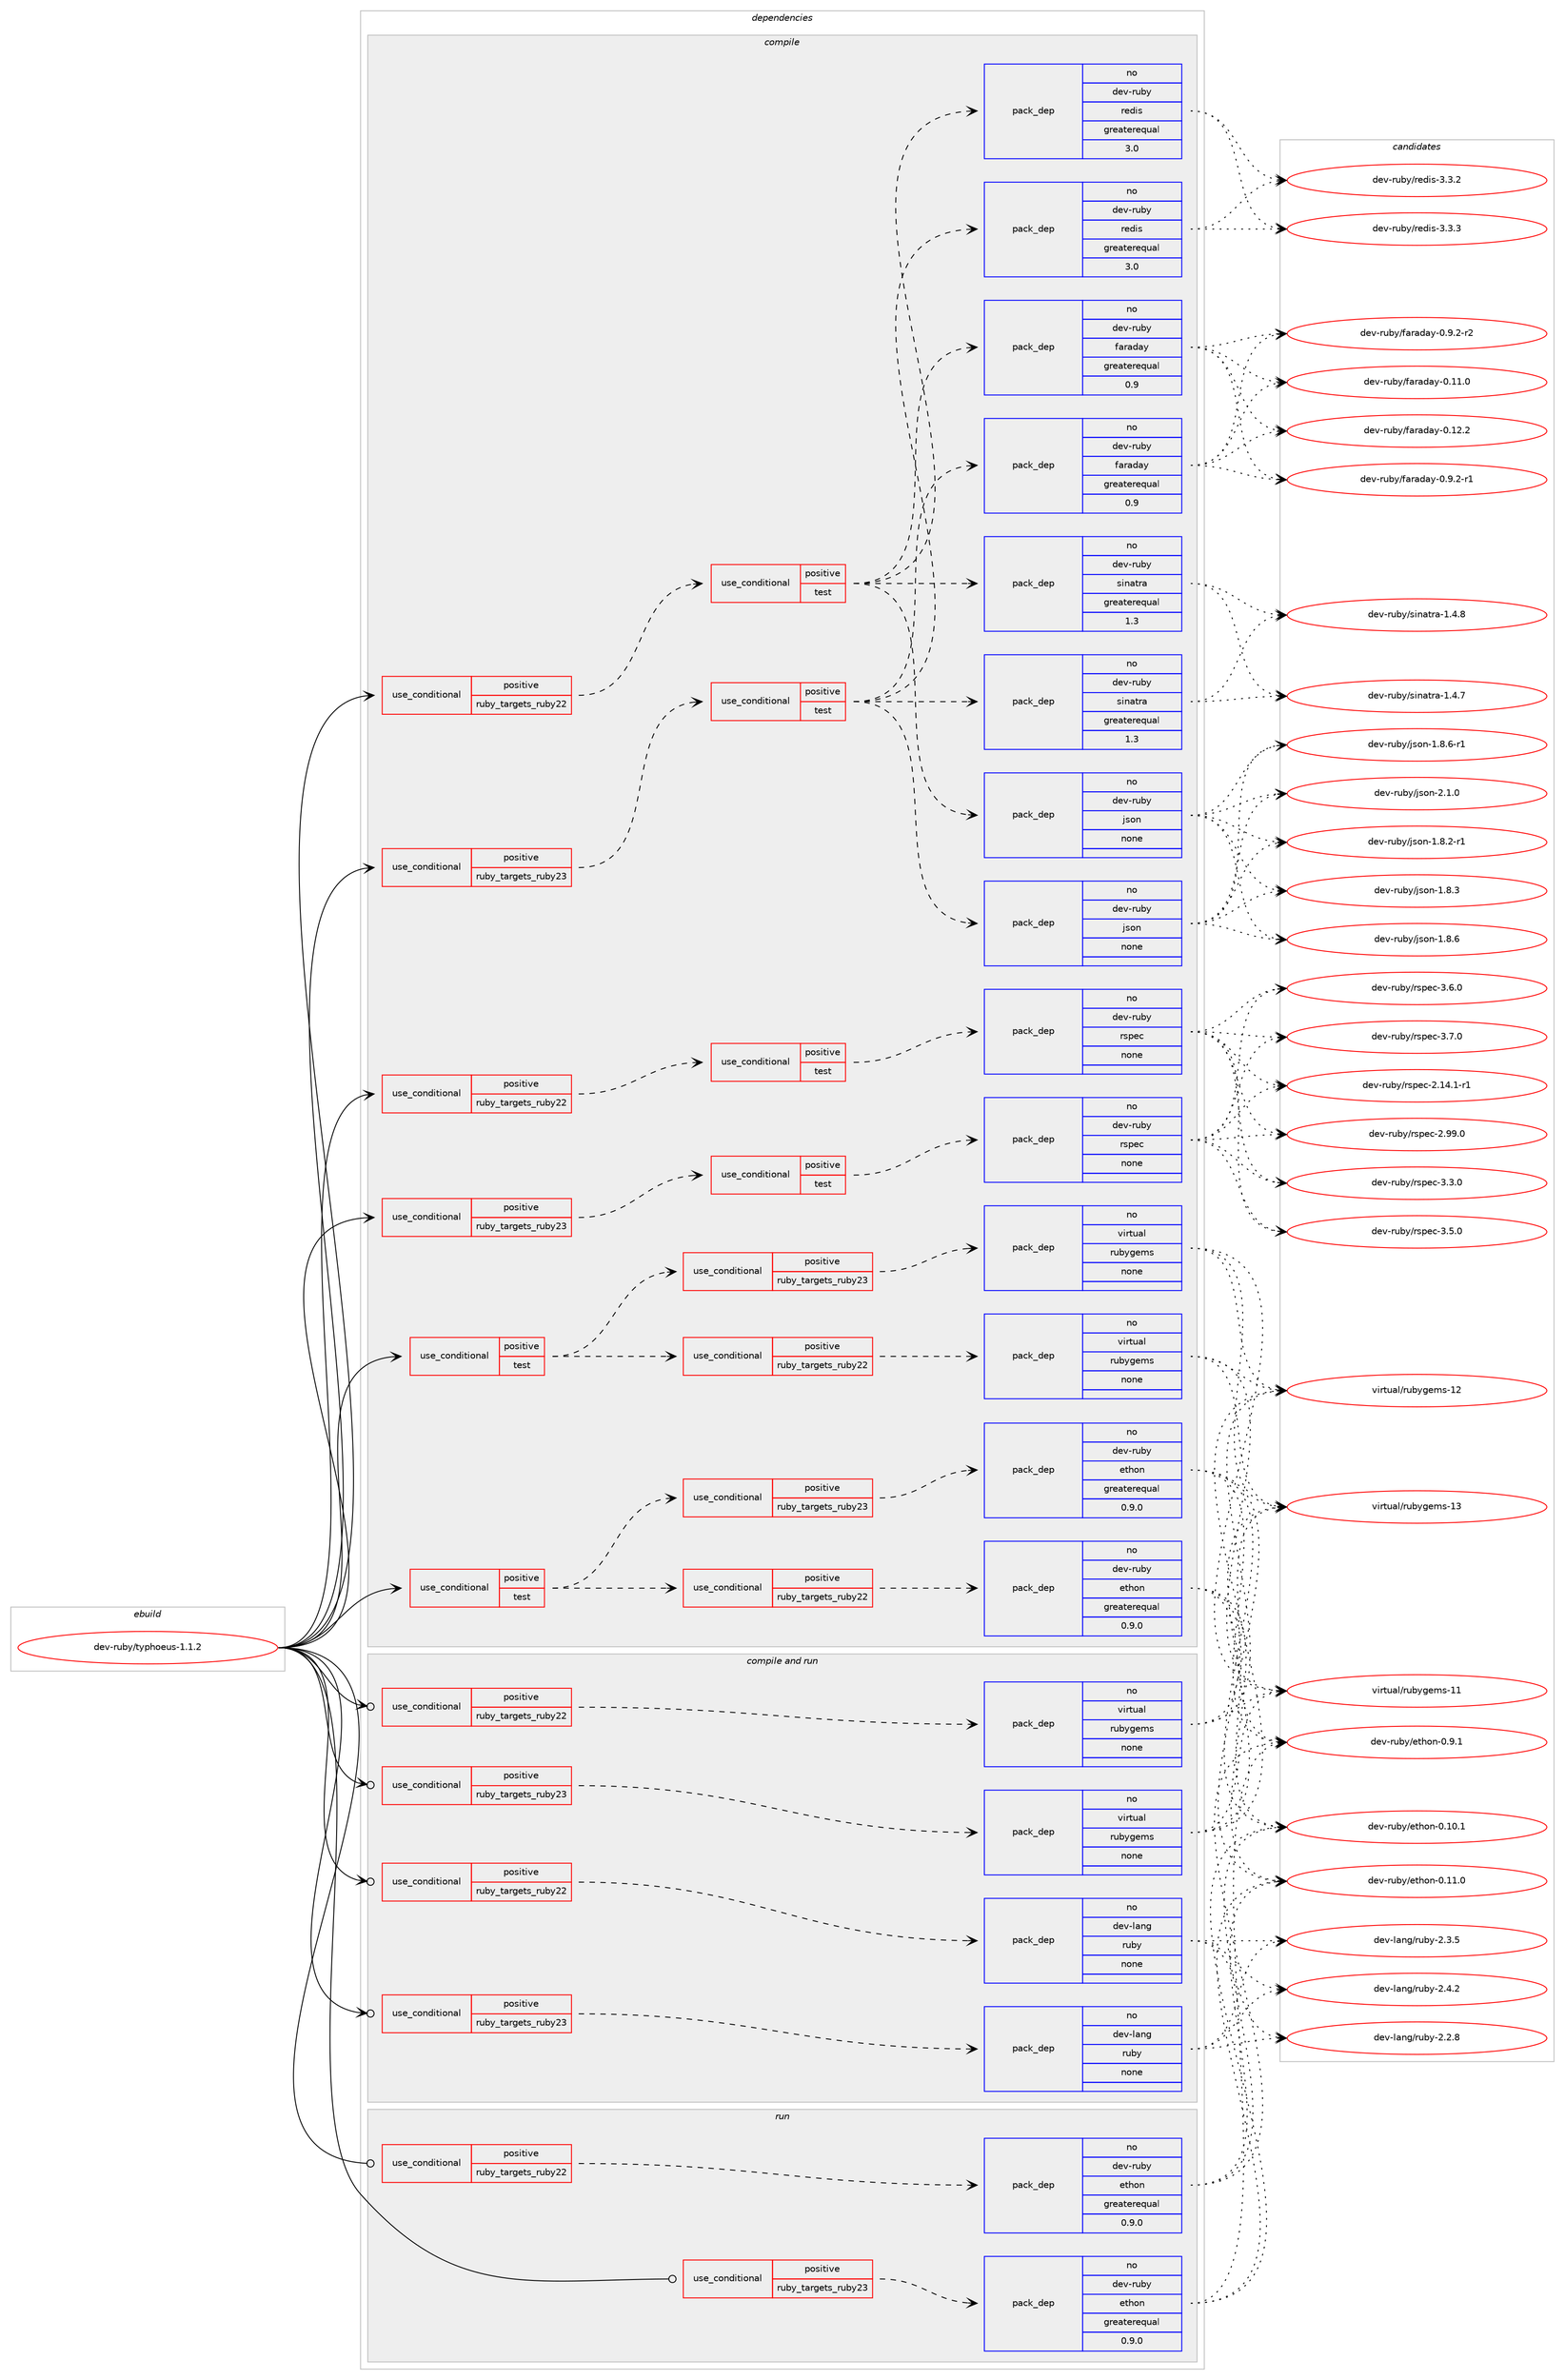 digraph prolog {

# *************
# Graph options
# *************

newrank=true;
concentrate=true;
compound=true;
graph [rankdir=LR,fontname=Helvetica,fontsize=10,ranksep=1.5];#, ranksep=2.5, nodesep=0.2];
edge  [arrowhead=vee];
node  [fontname=Helvetica,fontsize=10];

# **********
# The ebuild
# **********

subgraph cluster_leftcol {
color=gray;
rank=same;
label=<<i>ebuild</i>>;
id [label="dev-ruby/typhoeus-1.1.2", color=red, width=4, href="../dev-ruby/typhoeus-1.1.2.svg"];
}

# ****************
# The dependencies
# ****************

subgraph cluster_midcol {
color=gray;
label=<<i>dependencies</i>>;
subgraph cluster_compile {
fillcolor="#eeeeee";
style=filled;
label=<<i>compile</i>>;
subgraph cond75741 {
dependency276215 [label=<<TABLE BORDER="0" CELLBORDER="1" CELLSPACING="0" CELLPADDING="4"><TR><TD ROWSPAN="3" CELLPADDING="10">use_conditional</TD></TR><TR><TD>positive</TD></TR><TR><TD>ruby_targets_ruby22</TD></TR></TABLE>>, shape=none, color=red];
subgraph cond75742 {
dependency276216 [label=<<TABLE BORDER="0" CELLBORDER="1" CELLSPACING="0" CELLPADDING="4"><TR><TD ROWSPAN="3" CELLPADDING="10">use_conditional</TD></TR><TR><TD>positive</TD></TR><TR><TD>test</TD></TR></TABLE>>, shape=none, color=red];
subgraph pack196358 {
dependency276217 [label=<<TABLE BORDER="0" CELLBORDER="1" CELLSPACING="0" CELLPADDING="4" WIDTH="220"><TR><TD ROWSPAN="6" CELLPADDING="30">pack_dep</TD></TR><TR><TD WIDTH="110">no</TD></TR><TR><TD>dev-ruby</TD></TR><TR><TD>json</TD></TR><TR><TD>none</TD></TR><TR><TD></TD></TR></TABLE>>, shape=none, color=blue];
}
dependency276216:e -> dependency276217:w [weight=20,style="dashed",arrowhead="vee"];
subgraph pack196359 {
dependency276218 [label=<<TABLE BORDER="0" CELLBORDER="1" CELLSPACING="0" CELLPADDING="4" WIDTH="220"><TR><TD ROWSPAN="6" CELLPADDING="30">pack_dep</TD></TR><TR><TD WIDTH="110">no</TD></TR><TR><TD>dev-ruby</TD></TR><TR><TD>faraday</TD></TR><TR><TD>greaterequal</TD></TR><TR><TD>0.9</TD></TR></TABLE>>, shape=none, color=blue];
}
dependency276216:e -> dependency276218:w [weight=20,style="dashed",arrowhead="vee"];
subgraph pack196360 {
dependency276219 [label=<<TABLE BORDER="0" CELLBORDER="1" CELLSPACING="0" CELLPADDING="4" WIDTH="220"><TR><TD ROWSPAN="6" CELLPADDING="30">pack_dep</TD></TR><TR><TD WIDTH="110">no</TD></TR><TR><TD>dev-ruby</TD></TR><TR><TD>sinatra</TD></TR><TR><TD>greaterequal</TD></TR><TR><TD>1.3</TD></TR></TABLE>>, shape=none, color=blue];
}
dependency276216:e -> dependency276219:w [weight=20,style="dashed",arrowhead="vee"];
subgraph pack196361 {
dependency276220 [label=<<TABLE BORDER="0" CELLBORDER="1" CELLSPACING="0" CELLPADDING="4" WIDTH="220"><TR><TD ROWSPAN="6" CELLPADDING="30">pack_dep</TD></TR><TR><TD WIDTH="110">no</TD></TR><TR><TD>dev-ruby</TD></TR><TR><TD>redis</TD></TR><TR><TD>greaterequal</TD></TR><TR><TD>3.0</TD></TR></TABLE>>, shape=none, color=blue];
}
dependency276216:e -> dependency276220:w [weight=20,style="dashed",arrowhead="vee"];
}
dependency276215:e -> dependency276216:w [weight=20,style="dashed",arrowhead="vee"];
}
id:e -> dependency276215:w [weight=20,style="solid",arrowhead="vee"];
subgraph cond75743 {
dependency276221 [label=<<TABLE BORDER="0" CELLBORDER="1" CELLSPACING="0" CELLPADDING="4"><TR><TD ROWSPAN="3" CELLPADDING="10">use_conditional</TD></TR><TR><TD>positive</TD></TR><TR><TD>ruby_targets_ruby22</TD></TR></TABLE>>, shape=none, color=red];
subgraph cond75744 {
dependency276222 [label=<<TABLE BORDER="0" CELLBORDER="1" CELLSPACING="0" CELLPADDING="4"><TR><TD ROWSPAN="3" CELLPADDING="10">use_conditional</TD></TR><TR><TD>positive</TD></TR><TR><TD>test</TD></TR></TABLE>>, shape=none, color=red];
subgraph pack196362 {
dependency276223 [label=<<TABLE BORDER="0" CELLBORDER="1" CELLSPACING="0" CELLPADDING="4" WIDTH="220"><TR><TD ROWSPAN="6" CELLPADDING="30">pack_dep</TD></TR><TR><TD WIDTH="110">no</TD></TR><TR><TD>dev-ruby</TD></TR><TR><TD>rspec</TD></TR><TR><TD>none</TD></TR><TR><TD></TD></TR></TABLE>>, shape=none, color=blue];
}
dependency276222:e -> dependency276223:w [weight=20,style="dashed",arrowhead="vee"];
}
dependency276221:e -> dependency276222:w [weight=20,style="dashed",arrowhead="vee"];
}
id:e -> dependency276221:w [weight=20,style="solid",arrowhead="vee"];
subgraph cond75745 {
dependency276224 [label=<<TABLE BORDER="0" CELLBORDER="1" CELLSPACING="0" CELLPADDING="4"><TR><TD ROWSPAN="3" CELLPADDING="10">use_conditional</TD></TR><TR><TD>positive</TD></TR><TR><TD>ruby_targets_ruby23</TD></TR></TABLE>>, shape=none, color=red];
subgraph cond75746 {
dependency276225 [label=<<TABLE BORDER="0" CELLBORDER="1" CELLSPACING="0" CELLPADDING="4"><TR><TD ROWSPAN="3" CELLPADDING="10">use_conditional</TD></TR><TR><TD>positive</TD></TR><TR><TD>test</TD></TR></TABLE>>, shape=none, color=red];
subgraph pack196363 {
dependency276226 [label=<<TABLE BORDER="0" CELLBORDER="1" CELLSPACING="0" CELLPADDING="4" WIDTH="220"><TR><TD ROWSPAN="6" CELLPADDING="30">pack_dep</TD></TR><TR><TD WIDTH="110">no</TD></TR><TR><TD>dev-ruby</TD></TR><TR><TD>json</TD></TR><TR><TD>none</TD></TR><TR><TD></TD></TR></TABLE>>, shape=none, color=blue];
}
dependency276225:e -> dependency276226:w [weight=20,style="dashed",arrowhead="vee"];
subgraph pack196364 {
dependency276227 [label=<<TABLE BORDER="0" CELLBORDER="1" CELLSPACING="0" CELLPADDING="4" WIDTH="220"><TR><TD ROWSPAN="6" CELLPADDING="30">pack_dep</TD></TR><TR><TD WIDTH="110">no</TD></TR><TR><TD>dev-ruby</TD></TR><TR><TD>faraday</TD></TR><TR><TD>greaterequal</TD></TR><TR><TD>0.9</TD></TR></TABLE>>, shape=none, color=blue];
}
dependency276225:e -> dependency276227:w [weight=20,style="dashed",arrowhead="vee"];
subgraph pack196365 {
dependency276228 [label=<<TABLE BORDER="0" CELLBORDER="1" CELLSPACING="0" CELLPADDING="4" WIDTH="220"><TR><TD ROWSPAN="6" CELLPADDING="30">pack_dep</TD></TR><TR><TD WIDTH="110">no</TD></TR><TR><TD>dev-ruby</TD></TR><TR><TD>sinatra</TD></TR><TR><TD>greaterequal</TD></TR><TR><TD>1.3</TD></TR></TABLE>>, shape=none, color=blue];
}
dependency276225:e -> dependency276228:w [weight=20,style="dashed",arrowhead="vee"];
subgraph pack196366 {
dependency276229 [label=<<TABLE BORDER="0" CELLBORDER="1" CELLSPACING="0" CELLPADDING="4" WIDTH="220"><TR><TD ROWSPAN="6" CELLPADDING="30">pack_dep</TD></TR><TR><TD WIDTH="110">no</TD></TR><TR><TD>dev-ruby</TD></TR><TR><TD>redis</TD></TR><TR><TD>greaterequal</TD></TR><TR><TD>3.0</TD></TR></TABLE>>, shape=none, color=blue];
}
dependency276225:e -> dependency276229:w [weight=20,style="dashed",arrowhead="vee"];
}
dependency276224:e -> dependency276225:w [weight=20,style="dashed",arrowhead="vee"];
}
id:e -> dependency276224:w [weight=20,style="solid",arrowhead="vee"];
subgraph cond75747 {
dependency276230 [label=<<TABLE BORDER="0" CELLBORDER="1" CELLSPACING="0" CELLPADDING="4"><TR><TD ROWSPAN="3" CELLPADDING="10">use_conditional</TD></TR><TR><TD>positive</TD></TR><TR><TD>ruby_targets_ruby23</TD></TR></TABLE>>, shape=none, color=red];
subgraph cond75748 {
dependency276231 [label=<<TABLE BORDER="0" CELLBORDER="1" CELLSPACING="0" CELLPADDING="4"><TR><TD ROWSPAN="3" CELLPADDING="10">use_conditional</TD></TR><TR><TD>positive</TD></TR><TR><TD>test</TD></TR></TABLE>>, shape=none, color=red];
subgraph pack196367 {
dependency276232 [label=<<TABLE BORDER="0" CELLBORDER="1" CELLSPACING="0" CELLPADDING="4" WIDTH="220"><TR><TD ROWSPAN="6" CELLPADDING="30">pack_dep</TD></TR><TR><TD WIDTH="110">no</TD></TR><TR><TD>dev-ruby</TD></TR><TR><TD>rspec</TD></TR><TR><TD>none</TD></TR><TR><TD></TD></TR></TABLE>>, shape=none, color=blue];
}
dependency276231:e -> dependency276232:w [weight=20,style="dashed",arrowhead="vee"];
}
dependency276230:e -> dependency276231:w [weight=20,style="dashed",arrowhead="vee"];
}
id:e -> dependency276230:w [weight=20,style="solid",arrowhead="vee"];
subgraph cond75749 {
dependency276233 [label=<<TABLE BORDER="0" CELLBORDER="1" CELLSPACING="0" CELLPADDING="4"><TR><TD ROWSPAN="3" CELLPADDING="10">use_conditional</TD></TR><TR><TD>positive</TD></TR><TR><TD>test</TD></TR></TABLE>>, shape=none, color=red];
subgraph cond75750 {
dependency276234 [label=<<TABLE BORDER="0" CELLBORDER="1" CELLSPACING="0" CELLPADDING="4"><TR><TD ROWSPAN="3" CELLPADDING="10">use_conditional</TD></TR><TR><TD>positive</TD></TR><TR><TD>ruby_targets_ruby22</TD></TR></TABLE>>, shape=none, color=red];
subgraph pack196368 {
dependency276235 [label=<<TABLE BORDER="0" CELLBORDER="1" CELLSPACING="0" CELLPADDING="4" WIDTH="220"><TR><TD ROWSPAN="6" CELLPADDING="30">pack_dep</TD></TR><TR><TD WIDTH="110">no</TD></TR><TR><TD>dev-ruby</TD></TR><TR><TD>ethon</TD></TR><TR><TD>greaterequal</TD></TR><TR><TD>0.9.0</TD></TR></TABLE>>, shape=none, color=blue];
}
dependency276234:e -> dependency276235:w [weight=20,style="dashed",arrowhead="vee"];
}
dependency276233:e -> dependency276234:w [weight=20,style="dashed",arrowhead="vee"];
subgraph cond75751 {
dependency276236 [label=<<TABLE BORDER="0" CELLBORDER="1" CELLSPACING="0" CELLPADDING="4"><TR><TD ROWSPAN="3" CELLPADDING="10">use_conditional</TD></TR><TR><TD>positive</TD></TR><TR><TD>ruby_targets_ruby23</TD></TR></TABLE>>, shape=none, color=red];
subgraph pack196369 {
dependency276237 [label=<<TABLE BORDER="0" CELLBORDER="1" CELLSPACING="0" CELLPADDING="4" WIDTH="220"><TR><TD ROWSPAN="6" CELLPADDING="30">pack_dep</TD></TR><TR><TD WIDTH="110">no</TD></TR><TR><TD>dev-ruby</TD></TR><TR><TD>ethon</TD></TR><TR><TD>greaterequal</TD></TR><TR><TD>0.9.0</TD></TR></TABLE>>, shape=none, color=blue];
}
dependency276236:e -> dependency276237:w [weight=20,style="dashed",arrowhead="vee"];
}
dependency276233:e -> dependency276236:w [weight=20,style="dashed",arrowhead="vee"];
}
id:e -> dependency276233:w [weight=20,style="solid",arrowhead="vee"];
subgraph cond75752 {
dependency276238 [label=<<TABLE BORDER="0" CELLBORDER="1" CELLSPACING="0" CELLPADDING="4"><TR><TD ROWSPAN="3" CELLPADDING="10">use_conditional</TD></TR><TR><TD>positive</TD></TR><TR><TD>test</TD></TR></TABLE>>, shape=none, color=red];
subgraph cond75753 {
dependency276239 [label=<<TABLE BORDER="0" CELLBORDER="1" CELLSPACING="0" CELLPADDING="4"><TR><TD ROWSPAN="3" CELLPADDING="10">use_conditional</TD></TR><TR><TD>positive</TD></TR><TR><TD>ruby_targets_ruby22</TD></TR></TABLE>>, shape=none, color=red];
subgraph pack196370 {
dependency276240 [label=<<TABLE BORDER="0" CELLBORDER="1" CELLSPACING="0" CELLPADDING="4" WIDTH="220"><TR><TD ROWSPAN="6" CELLPADDING="30">pack_dep</TD></TR><TR><TD WIDTH="110">no</TD></TR><TR><TD>virtual</TD></TR><TR><TD>rubygems</TD></TR><TR><TD>none</TD></TR><TR><TD></TD></TR></TABLE>>, shape=none, color=blue];
}
dependency276239:e -> dependency276240:w [weight=20,style="dashed",arrowhead="vee"];
}
dependency276238:e -> dependency276239:w [weight=20,style="dashed",arrowhead="vee"];
subgraph cond75754 {
dependency276241 [label=<<TABLE BORDER="0" CELLBORDER="1" CELLSPACING="0" CELLPADDING="4"><TR><TD ROWSPAN="3" CELLPADDING="10">use_conditional</TD></TR><TR><TD>positive</TD></TR><TR><TD>ruby_targets_ruby23</TD></TR></TABLE>>, shape=none, color=red];
subgraph pack196371 {
dependency276242 [label=<<TABLE BORDER="0" CELLBORDER="1" CELLSPACING="0" CELLPADDING="4" WIDTH="220"><TR><TD ROWSPAN="6" CELLPADDING="30">pack_dep</TD></TR><TR><TD WIDTH="110">no</TD></TR><TR><TD>virtual</TD></TR><TR><TD>rubygems</TD></TR><TR><TD>none</TD></TR><TR><TD></TD></TR></TABLE>>, shape=none, color=blue];
}
dependency276241:e -> dependency276242:w [weight=20,style="dashed",arrowhead="vee"];
}
dependency276238:e -> dependency276241:w [weight=20,style="dashed",arrowhead="vee"];
}
id:e -> dependency276238:w [weight=20,style="solid",arrowhead="vee"];
}
subgraph cluster_compileandrun {
fillcolor="#eeeeee";
style=filled;
label=<<i>compile and run</i>>;
subgraph cond75755 {
dependency276243 [label=<<TABLE BORDER="0" CELLBORDER="1" CELLSPACING="0" CELLPADDING="4"><TR><TD ROWSPAN="3" CELLPADDING="10">use_conditional</TD></TR><TR><TD>positive</TD></TR><TR><TD>ruby_targets_ruby22</TD></TR></TABLE>>, shape=none, color=red];
subgraph pack196372 {
dependency276244 [label=<<TABLE BORDER="0" CELLBORDER="1" CELLSPACING="0" CELLPADDING="4" WIDTH="220"><TR><TD ROWSPAN="6" CELLPADDING="30">pack_dep</TD></TR><TR><TD WIDTH="110">no</TD></TR><TR><TD>dev-lang</TD></TR><TR><TD>ruby</TD></TR><TR><TD>none</TD></TR><TR><TD></TD></TR></TABLE>>, shape=none, color=blue];
}
dependency276243:e -> dependency276244:w [weight=20,style="dashed",arrowhead="vee"];
}
id:e -> dependency276243:w [weight=20,style="solid",arrowhead="odotvee"];
subgraph cond75756 {
dependency276245 [label=<<TABLE BORDER="0" CELLBORDER="1" CELLSPACING="0" CELLPADDING="4"><TR><TD ROWSPAN="3" CELLPADDING="10">use_conditional</TD></TR><TR><TD>positive</TD></TR><TR><TD>ruby_targets_ruby22</TD></TR></TABLE>>, shape=none, color=red];
subgraph pack196373 {
dependency276246 [label=<<TABLE BORDER="0" CELLBORDER="1" CELLSPACING="0" CELLPADDING="4" WIDTH="220"><TR><TD ROWSPAN="6" CELLPADDING="30">pack_dep</TD></TR><TR><TD WIDTH="110">no</TD></TR><TR><TD>virtual</TD></TR><TR><TD>rubygems</TD></TR><TR><TD>none</TD></TR><TR><TD></TD></TR></TABLE>>, shape=none, color=blue];
}
dependency276245:e -> dependency276246:w [weight=20,style="dashed",arrowhead="vee"];
}
id:e -> dependency276245:w [weight=20,style="solid",arrowhead="odotvee"];
subgraph cond75757 {
dependency276247 [label=<<TABLE BORDER="0" CELLBORDER="1" CELLSPACING="0" CELLPADDING="4"><TR><TD ROWSPAN="3" CELLPADDING="10">use_conditional</TD></TR><TR><TD>positive</TD></TR><TR><TD>ruby_targets_ruby23</TD></TR></TABLE>>, shape=none, color=red];
subgraph pack196374 {
dependency276248 [label=<<TABLE BORDER="0" CELLBORDER="1" CELLSPACING="0" CELLPADDING="4" WIDTH="220"><TR><TD ROWSPAN="6" CELLPADDING="30">pack_dep</TD></TR><TR><TD WIDTH="110">no</TD></TR><TR><TD>dev-lang</TD></TR><TR><TD>ruby</TD></TR><TR><TD>none</TD></TR><TR><TD></TD></TR></TABLE>>, shape=none, color=blue];
}
dependency276247:e -> dependency276248:w [weight=20,style="dashed",arrowhead="vee"];
}
id:e -> dependency276247:w [weight=20,style="solid",arrowhead="odotvee"];
subgraph cond75758 {
dependency276249 [label=<<TABLE BORDER="0" CELLBORDER="1" CELLSPACING="0" CELLPADDING="4"><TR><TD ROWSPAN="3" CELLPADDING="10">use_conditional</TD></TR><TR><TD>positive</TD></TR><TR><TD>ruby_targets_ruby23</TD></TR></TABLE>>, shape=none, color=red];
subgraph pack196375 {
dependency276250 [label=<<TABLE BORDER="0" CELLBORDER="1" CELLSPACING="0" CELLPADDING="4" WIDTH="220"><TR><TD ROWSPAN="6" CELLPADDING="30">pack_dep</TD></TR><TR><TD WIDTH="110">no</TD></TR><TR><TD>virtual</TD></TR><TR><TD>rubygems</TD></TR><TR><TD>none</TD></TR><TR><TD></TD></TR></TABLE>>, shape=none, color=blue];
}
dependency276249:e -> dependency276250:w [weight=20,style="dashed",arrowhead="vee"];
}
id:e -> dependency276249:w [weight=20,style="solid",arrowhead="odotvee"];
}
subgraph cluster_run {
fillcolor="#eeeeee";
style=filled;
label=<<i>run</i>>;
subgraph cond75759 {
dependency276251 [label=<<TABLE BORDER="0" CELLBORDER="1" CELLSPACING="0" CELLPADDING="4"><TR><TD ROWSPAN="3" CELLPADDING="10">use_conditional</TD></TR><TR><TD>positive</TD></TR><TR><TD>ruby_targets_ruby22</TD></TR></TABLE>>, shape=none, color=red];
subgraph pack196376 {
dependency276252 [label=<<TABLE BORDER="0" CELLBORDER="1" CELLSPACING="0" CELLPADDING="4" WIDTH="220"><TR><TD ROWSPAN="6" CELLPADDING="30">pack_dep</TD></TR><TR><TD WIDTH="110">no</TD></TR><TR><TD>dev-ruby</TD></TR><TR><TD>ethon</TD></TR><TR><TD>greaterequal</TD></TR><TR><TD>0.9.0</TD></TR></TABLE>>, shape=none, color=blue];
}
dependency276251:e -> dependency276252:w [weight=20,style="dashed",arrowhead="vee"];
}
id:e -> dependency276251:w [weight=20,style="solid",arrowhead="odot"];
subgraph cond75760 {
dependency276253 [label=<<TABLE BORDER="0" CELLBORDER="1" CELLSPACING="0" CELLPADDING="4"><TR><TD ROWSPAN="3" CELLPADDING="10">use_conditional</TD></TR><TR><TD>positive</TD></TR><TR><TD>ruby_targets_ruby23</TD></TR></TABLE>>, shape=none, color=red];
subgraph pack196377 {
dependency276254 [label=<<TABLE BORDER="0" CELLBORDER="1" CELLSPACING="0" CELLPADDING="4" WIDTH="220"><TR><TD ROWSPAN="6" CELLPADDING="30">pack_dep</TD></TR><TR><TD WIDTH="110">no</TD></TR><TR><TD>dev-ruby</TD></TR><TR><TD>ethon</TD></TR><TR><TD>greaterequal</TD></TR><TR><TD>0.9.0</TD></TR></TABLE>>, shape=none, color=blue];
}
dependency276253:e -> dependency276254:w [weight=20,style="dashed",arrowhead="vee"];
}
id:e -> dependency276253:w [weight=20,style="solid",arrowhead="odot"];
}
}

# **************
# The candidates
# **************

subgraph cluster_choices {
rank=same;
color=gray;
label=<<i>candidates</i>>;

subgraph choice196358 {
color=black;
nodesep=1;
choice1001011184511411798121471061151111104549465646504511449 [label="dev-ruby/json-1.8.2-r1", color=red, width=4,href="../dev-ruby/json-1.8.2-r1.svg"];
choice100101118451141179812147106115111110454946564651 [label="dev-ruby/json-1.8.3", color=red, width=4,href="../dev-ruby/json-1.8.3.svg"];
choice100101118451141179812147106115111110454946564654 [label="dev-ruby/json-1.8.6", color=red, width=4,href="../dev-ruby/json-1.8.6.svg"];
choice1001011184511411798121471061151111104549465646544511449 [label="dev-ruby/json-1.8.6-r1", color=red, width=4,href="../dev-ruby/json-1.8.6-r1.svg"];
choice100101118451141179812147106115111110455046494648 [label="dev-ruby/json-2.1.0", color=red, width=4,href="../dev-ruby/json-2.1.0.svg"];
dependency276217:e -> choice1001011184511411798121471061151111104549465646504511449:w [style=dotted,weight="100"];
dependency276217:e -> choice100101118451141179812147106115111110454946564651:w [style=dotted,weight="100"];
dependency276217:e -> choice100101118451141179812147106115111110454946564654:w [style=dotted,weight="100"];
dependency276217:e -> choice1001011184511411798121471061151111104549465646544511449:w [style=dotted,weight="100"];
dependency276217:e -> choice100101118451141179812147106115111110455046494648:w [style=dotted,weight="100"];
}
subgraph choice196359 {
color=black;
nodesep=1;
choice10010111845114117981214710297114971009712145484649494648 [label="dev-ruby/faraday-0.11.0", color=red, width=4,href="../dev-ruby/faraday-0.11.0.svg"];
choice10010111845114117981214710297114971009712145484649504650 [label="dev-ruby/faraday-0.12.2", color=red, width=4,href="../dev-ruby/faraday-0.12.2.svg"];
choice1001011184511411798121471029711497100971214548465746504511449 [label="dev-ruby/faraday-0.9.2-r1", color=red, width=4,href="../dev-ruby/faraday-0.9.2-r1.svg"];
choice1001011184511411798121471029711497100971214548465746504511450 [label="dev-ruby/faraday-0.9.2-r2", color=red, width=4,href="../dev-ruby/faraday-0.9.2-r2.svg"];
dependency276218:e -> choice10010111845114117981214710297114971009712145484649494648:w [style=dotted,weight="100"];
dependency276218:e -> choice10010111845114117981214710297114971009712145484649504650:w [style=dotted,weight="100"];
dependency276218:e -> choice1001011184511411798121471029711497100971214548465746504511449:w [style=dotted,weight="100"];
dependency276218:e -> choice1001011184511411798121471029711497100971214548465746504511450:w [style=dotted,weight="100"];
}
subgraph choice196360 {
color=black;
nodesep=1;
choice1001011184511411798121471151051109711611497454946524655 [label="dev-ruby/sinatra-1.4.7", color=red, width=4,href="../dev-ruby/sinatra-1.4.7.svg"];
choice1001011184511411798121471151051109711611497454946524656 [label="dev-ruby/sinatra-1.4.8", color=red, width=4,href="../dev-ruby/sinatra-1.4.8.svg"];
dependency276219:e -> choice1001011184511411798121471151051109711611497454946524655:w [style=dotted,weight="100"];
dependency276219:e -> choice1001011184511411798121471151051109711611497454946524656:w [style=dotted,weight="100"];
}
subgraph choice196361 {
color=black;
nodesep=1;
choice100101118451141179812147114101100105115455146514650 [label="dev-ruby/redis-3.3.2", color=red, width=4,href="../dev-ruby/redis-3.3.2.svg"];
choice100101118451141179812147114101100105115455146514651 [label="dev-ruby/redis-3.3.3", color=red, width=4,href="../dev-ruby/redis-3.3.3.svg"];
dependency276220:e -> choice100101118451141179812147114101100105115455146514650:w [style=dotted,weight="100"];
dependency276220:e -> choice100101118451141179812147114101100105115455146514651:w [style=dotted,weight="100"];
}
subgraph choice196362 {
color=black;
nodesep=1;
choice10010111845114117981214711411511210199455046495246494511449 [label="dev-ruby/rspec-2.14.1-r1", color=red, width=4,href="../dev-ruby/rspec-2.14.1-r1.svg"];
choice1001011184511411798121471141151121019945504657574648 [label="dev-ruby/rspec-2.99.0", color=red, width=4,href="../dev-ruby/rspec-2.99.0.svg"];
choice10010111845114117981214711411511210199455146514648 [label="dev-ruby/rspec-3.3.0", color=red, width=4,href="../dev-ruby/rspec-3.3.0.svg"];
choice10010111845114117981214711411511210199455146534648 [label="dev-ruby/rspec-3.5.0", color=red, width=4,href="../dev-ruby/rspec-3.5.0.svg"];
choice10010111845114117981214711411511210199455146544648 [label="dev-ruby/rspec-3.6.0", color=red, width=4,href="../dev-ruby/rspec-3.6.0.svg"];
choice10010111845114117981214711411511210199455146554648 [label="dev-ruby/rspec-3.7.0", color=red, width=4,href="../dev-ruby/rspec-3.7.0.svg"];
dependency276223:e -> choice10010111845114117981214711411511210199455046495246494511449:w [style=dotted,weight="100"];
dependency276223:e -> choice1001011184511411798121471141151121019945504657574648:w [style=dotted,weight="100"];
dependency276223:e -> choice10010111845114117981214711411511210199455146514648:w [style=dotted,weight="100"];
dependency276223:e -> choice10010111845114117981214711411511210199455146534648:w [style=dotted,weight="100"];
dependency276223:e -> choice10010111845114117981214711411511210199455146544648:w [style=dotted,weight="100"];
dependency276223:e -> choice10010111845114117981214711411511210199455146554648:w [style=dotted,weight="100"];
}
subgraph choice196363 {
color=black;
nodesep=1;
choice1001011184511411798121471061151111104549465646504511449 [label="dev-ruby/json-1.8.2-r1", color=red, width=4,href="../dev-ruby/json-1.8.2-r1.svg"];
choice100101118451141179812147106115111110454946564651 [label="dev-ruby/json-1.8.3", color=red, width=4,href="../dev-ruby/json-1.8.3.svg"];
choice100101118451141179812147106115111110454946564654 [label="dev-ruby/json-1.8.6", color=red, width=4,href="../dev-ruby/json-1.8.6.svg"];
choice1001011184511411798121471061151111104549465646544511449 [label="dev-ruby/json-1.8.6-r1", color=red, width=4,href="../dev-ruby/json-1.8.6-r1.svg"];
choice100101118451141179812147106115111110455046494648 [label="dev-ruby/json-2.1.0", color=red, width=4,href="../dev-ruby/json-2.1.0.svg"];
dependency276226:e -> choice1001011184511411798121471061151111104549465646504511449:w [style=dotted,weight="100"];
dependency276226:e -> choice100101118451141179812147106115111110454946564651:w [style=dotted,weight="100"];
dependency276226:e -> choice100101118451141179812147106115111110454946564654:w [style=dotted,weight="100"];
dependency276226:e -> choice1001011184511411798121471061151111104549465646544511449:w [style=dotted,weight="100"];
dependency276226:e -> choice100101118451141179812147106115111110455046494648:w [style=dotted,weight="100"];
}
subgraph choice196364 {
color=black;
nodesep=1;
choice10010111845114117981214710297114971009712145484649494648 [label="dev-ruby/faraday-0.11.0", color=red, width=4,href="../dev-ruby/faraday-0.11.0.svg"];
choice10010111845114117981214710297114971009712145484649504650 [label="dev-ruby/faraday-0.12.2", color=red, width=4,href="../dev-ruby/faraday-0.12.2.svg"];
choice1001011184511411798121471029711497100971214548465746504511449 [label="dev-ruby/faraday-0.9.2-r1", color=red, width=4,href="../dev-ruby/faraday-0.9.2-r1.svg"];
choice1001011184511411798121471029711497100971214548465746504511450 [label="dev-ruby/faraday-0.9.2-r2", color=red, width=4,href="../dev-ruby/faraday-0.9.2-r2.svg"];
dependency276227:e -> choice10010111845114117981214710297114971009712145484649494648:w [style=dotted,weight="100"];
dependency276227:e -> choice10010111845114117981214710297114971009712145484649504650:w [style=dotted,weight="100"];
dependency276227:e -> choice1001011184511411798121471029711497100971214548465746504511449:w [style=dotted,weight="100"];
dependency276227:e -> choice1001011184511411798121471029711497100971214548465746504511450:w [style=dotted,weight="100"];
}
subgraph choice196365 {
color=black;
nodesep=1;
choice1001011184511411798121471151051109711611497454946524655 [label="dev-ruby/sinatra-1.4.7", color=red, width=4,href="../dev-ruby/sinatra-1.4.7.svg"];
choice1001011184511411798121471151051109711611497454946524656 [label="dev-ruby/sinatra-1.4.8", color=red, width=4,href="../dev-ruby/sinatra-1.4.8.svg"];
dependency276228:e -> choice1001011184511411798121471151051109711611497454946524655:w [style=dotted,weight="100"];
dependency276228:e -> choice1001011184511411798121471151051109711611497454946524656:w [style=dotted,weight="100"];
}
subgraph choice196366 {
color=black;
nodesep=1;
choice100101118451141179812147114101100105115455146514650 [label="dev-ruby/redis-3.3.2", color=red, width=4,href="../dev-ruby/redis-3.3.2.svg"];
choice100101118451141179812147114101100105115455146514651 [label="dev-ruby/redis-3.3.3", color=red, width=4,href="../dev-ruby/redis-3.3.3.svg"];
dependency276229:e -> choice100101118451141179812147114101100105115455146514650:w [style=dotted,weight="100"];
dependency276229:e -> choice100101118451141179812147114101100105115455146514651:w [style=dotted,weight="100"];
}
subgraph choice196367 {
color=black;
nodesep=1;
choice10010111845114117981214711411511210199455046495246494511449 [label="dev-ruby/rspec-2.14.1-r1", color=red, width=4,href="../dev-ruby/rspec-2.14.1-r1.svg"];
choice1001011184511411798121471141151121019945504657574648 [label="dev-ruby/rspec-2.99.0", color=red, width=4,href="../dev-ruby/rspec-2.99.0.svg"];
choice10010111845114117981214711411511210199455146514648 [label="dev-ruby/rspec-3.3.0", color=red, width=4,href="../dev-ruby/rspec-3.3.0.svg"];
choice10010111845114117981214711411511210199455146534648 [label="dev-ruby/rspec-3.5.0", color=red, width=4,href="../dev-ruby/rspec-3.5.0.svg"];
choice10010111845114117981214711411511210199455146544648 [label="dev-ruby/rspec-3.6.0", color=red, width=4,href="../dev-ruby/rspec-3.6.0.svg"];
choice10010111845114117981214711411511210199455146554648 [label="dev-ruby/rspec-3.7.0", color=red, width=4,href="../dev-ruby/rspec-3.7.0.svg"];
dependency276232:e -> choice10010111845114117981214711411511210199455046495246494511449:w [style=dotted,weight="100"];
dependency276232:e -> choice1001011184511411798121471141151121019945504657574648:w [style=dotted,weight="100"];
dependency276232:e -> choice10010111845114117981214711411511210199455146514648:w [style=dotted,weight="100"];
dependency276232:e -> choice10010111845114117981214711411511210199455146534648:w [style=dotted,weight="100"];
dependency276232:e -> choice10010111845114117981214711411511210199455146544648:w [style=dotted,weight="100"];
dependency276232:e -> choice10010111845114117981214711411511210199455146554648:w [style=dotted,weight="100"];
}
subgraph choice196368 {
color=black;
nodesep=1;
choice10010111845114117981214710111610411111045484649484649 [label="dev-ruby/ethon-0.10.1", color=red, width=4,href="../dev-ruby/ethon-0.10.1.svg"];
choice10010111845114117981214710111610411111045484649494648 [label="dev-ruby/ethon-0.11.0", color=red, width=4,href="../dev-ruby/ethon-0.11.0.svg"];
choice100101118451141179812147101116104111110454846574649 [label="dev-ruby/ethon-0.9.1", color=red, width=4,href="../dev-ruby/ethon-0.9.1.svg"];
dependency276235:e -> choice10010111845114117981214710111610411111045484649484649:w [style=dotted,weight="100"];
dependency276235:e -> choice10010111845114117981214710111610411111045484649494648:w [style=dotted,weight="100"];
dependency276235:e -> choice100101118451141179812147101116104111110454846574649:w [style=dotted,weight="100"];
}
subgraph choice196369 {
color=black;
nodesep=1;
choice10010111845114117981214710111610411111045484649484649 [label="dev-ruby/ethon-0.10.1", color=red, width=4,href="../dev-ruby/ethon-0.10.1.svg"];
choice10010111845114117981214710111610411111045484649494648 [label="dev-ruby/ethon-0.11.0", color=red, width=4,href="../dev-ruby/ethon-0.11.0.svg"];
choice100101118451141179812147101116104111110454846574649 [label="dev-ruby/ethon-0.9.1", color=red, width=4,href="../dev-ruby/ethon-0.9.1.svg"];
dependency276237:e -> choice10010111845114117981214710111610411111045484649484649:w [style=dotted,weight="100"];
dependency276237:e -> choice10010111845114117981214710111610411111045484649494648:w [style=dotted,weight="100"];
dependency276237:e -> choice100101118451141179812147101116104111110454846574649:w [style=dotted,weight="100"];
}
subgraph choice196370 {
color=black;
nodesep=1;
choice118105114116117971084711411798121103101109115454949 [label="virtual/rubygems-11", color=red, width=4,href="../virtual/rubygems-11.svg"];
choice118105114116117971084711411798121103101109115454950 [label="virtual/rubygems-12", color=red, width=4,href="../virtual/rubygems-12.svg"];
choice118105114116117971084711411798121103101109115454951 [label="virtual/rubygems-13", color=red, width=4,href="../virtual/rubygems-13.svg"];
dependency276240:e -> choice118105114116117971084711411798121103101109115454949:w [style=dotted,weight="100"];
dependency276240:e -> choice118105114116117971084711411798121103101109115454950:w [style=dotted,weight="100"];
dependency276240:e -> choice118105114116117971084711411798121103101109115454951:w [style=dotted,weight="100"];
}
subgraph choice196371 {
color=black;
nodesep=1;
choice118105114116117971084711411798121103101109115454949 [label="virtual/rubygems-11", color=red, width=4,href="../virtual/rubygems-11.svg"];
choice118105114116117971084711411798121103101109115454950 [label="virtual/rubygems-12", color=red, width=4,href="../virtual/rubygems-12.svg"];
choice118105114116117971084711411798121103101109115454951 [label="virtual/rubygems-13", color=red, width=4,href="../virtual/rubygems-13.svg"];
dependency276242:e -> choice118105114116117971084711411798121103101109115454949:w [style=dotted,weight="100"];
dependency276242:e -> choice118105114116117971084711411798121103101109115454950:w [style=dotted,weight="100"];
dependency276242:e -> choice118105114116117971084711411798121103101109115454951:w [style=dotted,weight="100"];
}
subgraph choice196372 {
color=black;
nodesep=1;
choice10010111845108971101034711411798121455046504656 [label="dev-lang/ruby-2.2.8", color=red, width=4,href="../dev-lang/ruby-2.2.8.svg"];
choice10010111845108971101034711411798121455046514653 [label="dev-lang/ruby-2.3.5", color=red, width=4,href="../dev-lang/ruby-2.3.5.svg"];
choice10010111845108971101034711411798121455046524650 [label="dev-lang/ruby-2.4.2", color=red, width=4,href="../dev-lang/ruby-2.4.2.svg"];
dependency276244:e -> choice10010111845108971101034711411798121455046504656:w [style=dotted,weight="100"];
dependency276244:e -> choice10010111845108971101034711411798121455046514653:w [style=dotted,weight="100"];
dependency276244:e -> choice10010111845108971101034711411798121455046524650:w [style=dotted,weight="100"];
}
subgraph choice196373 {
color=black;
nodesep=1;
choice118105114116117971084711411798121103101109115454949 [label="virtual/rubygems-11", color=red, width=4,href="../virtual/rubygems-11.svg"];
choice118105114116117971084711411798121103101109115454950 [label="virtual/rubygems-12", color=red, width=4,href="../virtual/rubygems-12.svg"];
choice118105114116117971084711411798121103101109115454951 [label="virtual/rubygems-13", color=red, width=4,href="../virtual/rubygems-13.svg"];
dependency276246:e -> choice118105114116117971084711411798121103101109115454949:w [style=dotted,weight="100"];
dependency276246:e -> choice118105114116117971084711411798121103101109115454950:w [style=dotted,weight="100"];
dependency276246:e -> choice118105114116117971084711411798121103101109115454951:w [style=dotted,weight="100"];
}
subgraph choice196374 {
color=black;
nodesep=1;
choice10010111845108971101034711411798121455046504656 [label="dev-lang/ruby-2.2.8", color=red, width=4,href="../dev-lang/ruby-2.2.8.svg"];
choice10010111845108971101034711411798121455046514653 [label="dev-lang/ruby-2.3.5", color=red, width=4,href="../dev-lang/ruby-2.3.5.svg"];
choice10010111845108971101034711411798121455046524650 [label="dev-lang/ruby-2.4.2", color=red, width=4,href="../dev-lang/ruby-2.4.2.svg"];
dependency276248:e -> choice10010111845108971101034711411798121455046504656:w [style=dotted,weight="100"];
dependency276248:e -> choice10010111845108971101034711411798121455046514653:w [style=dotted,weight="100"];
dependency276248:e -> choice10010111845108971101034711411798121455046524650:w [style=dotted,weight="100"];
}
subgraph choice196375 {
color=black;
nodesep=1;
choice118105114116117971084711411798121103101109115454949 [label="virtual/rubygems-11", color=red, width=4,href="../virtual/rubygems-11.svg"];
choice118105114116117971084711411798121103101109115454950 [label="virtual/rubygems-12", color=red, width=4,href="../virtual/rubygems-12.svg"];
choice118105114116117971084711411798121103101109115454951 [label="virtual/rubygems-13", color=red, width=4,href="../virtual/rubygems-13.svg"];
dependency276250:e -> choice118105114116117971084711411798121103101109115454949:w [style=dotted,weight="100"];
dependency276250:e -> choice118105114116117971084711411798121103101109115454950:w [style=dotted,weight="100"];
dependency276250:e -> choice118105114116117971084711411798121103101109115454951:w [style=dotted,weight="100"];
}
subgraph choice196376 {
color=black;
nodesep=1;
choice10010111845114117981214710111610411111045484649484649 [label="dev-ruby/ethon-0.10.1", color=red, width=4,href="../dev-ruby/ethon-0.10.1.svg"];
choice10010111845114117981214710111610411111045484649494648 [label="dev-ruby/ethon-0.11.0", color=red, width=4,href="../dev-ruby/ethon-0.11.0.svg"];
choice100101118451141179812147101116104111110454846574649 [label="dev-ruby/ethon-0.9.1", color=red, width=4,href="../dev-ruby/ethon-0.9.1.svg"];
dependency276252:e -> choice10010111845114117981214710111610411111045484649484649:w [style=dotted,weight="100"];
dependency276252:e -> choice10010111845114117981214710111610411111045484649494648:w [style=dotted,weight="100"];
dependency276252:e -> choice100101118451141179812147101116104111110454846574649:w [style=dotted,weight="100"];
}
subgraph choice196377 {
color=black;
nodesep=1;
choice10010111845114117981214710111610411111045484649484649 [label="dev-ruby/ethon-0.10.1", color=red, width=4,href="../dev-ruby/ethon-0.10.1.svg"];
choice10010111845114117981214710111610411111045484649494648 [label="dev-ruby/ethon-0.11.0", color=red, width=4,href="../dev-ruby/ethon-0.11.0.svg"];
choice100101118451141179812147101116104111110454846574649 [label="dev-ruby/ethon-0.9.1", color=red, width=4,href="../dev-ruby/ethon-0.9.1.svg"];
dependency276254:e -> choice10010111845114117981214710111610411111045484649484649:w [style=dotted,weight="100"];
dependency276254:e -> choice10010111845114117981214710111610411111045484649494648:w [style=dotted,weight="100"];
dependency276254:e -> choice100101118451141179812147101116104111110454846574649:w [style=dotted,weight="100"];
}
}

}
